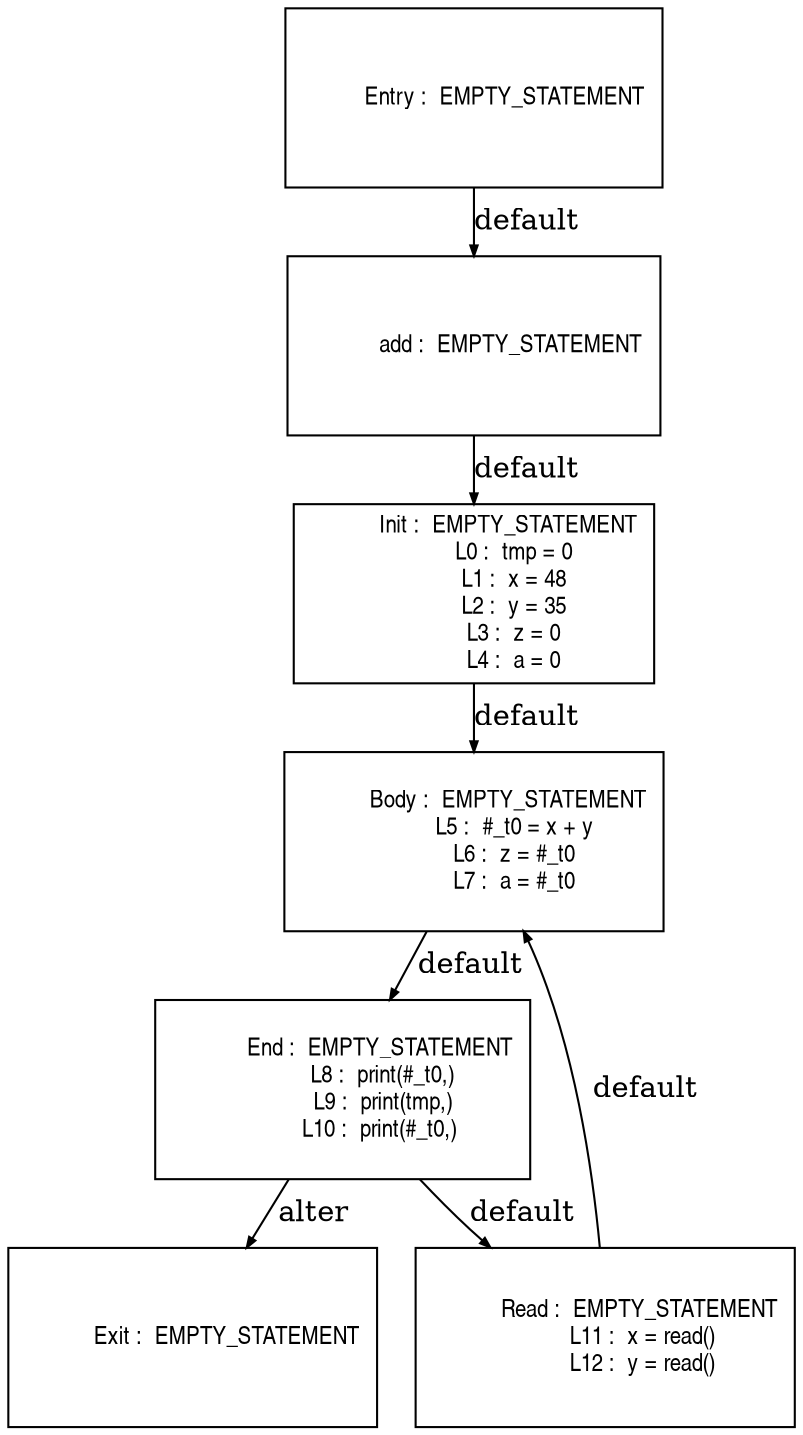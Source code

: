 digraph G {
  ranksep=.25;
  edge [arrowsize=.5]
  node [shape=rectangle, fontname="ArialNarrow",
        fontsize=12,  height=1.2];
  "            add :  EMPTY_STATEMENT
"; "           Init :  EMPTY_STATEMENT
             L0 :  tmp = 0
             L1 :  x = 48
             L2 :  y = 35
             L3 :  z = 0
             L4 :  a = 0
"; "           Body :  EMPTY_STATEMENT
             L5 :  #_t0 = x + y
             L6 :  z = #_t0
             L7 :  a = #_t0
"; "          Entry :  EMPTY_STATEMENT
"; "            End :  EMPTY_STATEMENT
             L8 :  print(#_t0,)
             L9 :  print(tmp,)
            L10 :  print(#_t0,)
"; "           Exit :  EMPTY_STATEMENT
"; "           Read :  EMPTY_STATEMENT
            L11 :  x = read()
            L12 :  y = read()
"; 
  "            add :  EMPTY_STATEMENT
" -> "           Init :  EMPTY_STATEMENT
             L0 :  tmp = 0
             L1 :  x = 48
             L2 :  y = 35
             L3 :  z = 0
             L4 :  a = 0
"  [label="default"];
  "           Init :  EMPTY_STATEMENT
             L0 :  tmp = 0
             L1 :  x = 48
             L2 :  y = 35
             L3 :  z = 0
             L4 :  a = 0
" -> "           Body :  EMPTY_STATEMENT
             L5 :  #_t0 = x + y
             L6 :  z = #_t0
             L7 :  a = #_t0
"  [label="default"];
  "           Body :  EMPTY_STATEMENT
             L5 :  #_t0 = x + y
             L6 :  z = #_t0
             L7 :  a = #_t0
" -> "            End :  EMPTY_STATEMENT
             L8 :  print(#_t0,)
             L9 :  print(tmp,)
            L10 :  print(#_t0,)
"  [label="default"];
  "          Entry :  EMPTY_STATEMENT
" -> "            add :  EMPTY_STATEMENT
"  [label="default"];
  "            End :  EMPTY_STATEMENT
             L8 :  print(#_t0,)
             L9 :  print(tmp,)
            L10 :  print(#_t0,)
" -> "           Read :  EMPTY_STATEMENT
            L11 :  x = read()
            L12 :  y = read()
"  [label="default"];
  "            End :  EMPTY_STATEMENT
             L8 :  print(#_t0,)
             L9 :  print(tmp,)
            L10 :  print(#_t0,)
" -> "           Exit :  EMPTY_STATEMENT
"  [label="alter"];
  "           Read :  EMPTY_STATEMENT
            L11 :  x = read()
            L12 :  y = read()
" -> "           Body :  EMPTY_STATEMENT
             L5 :  #_t0 = x + y
             L6 :  z = #_t0
             L7 :  a = #_t0
"  [label="default"];
}
